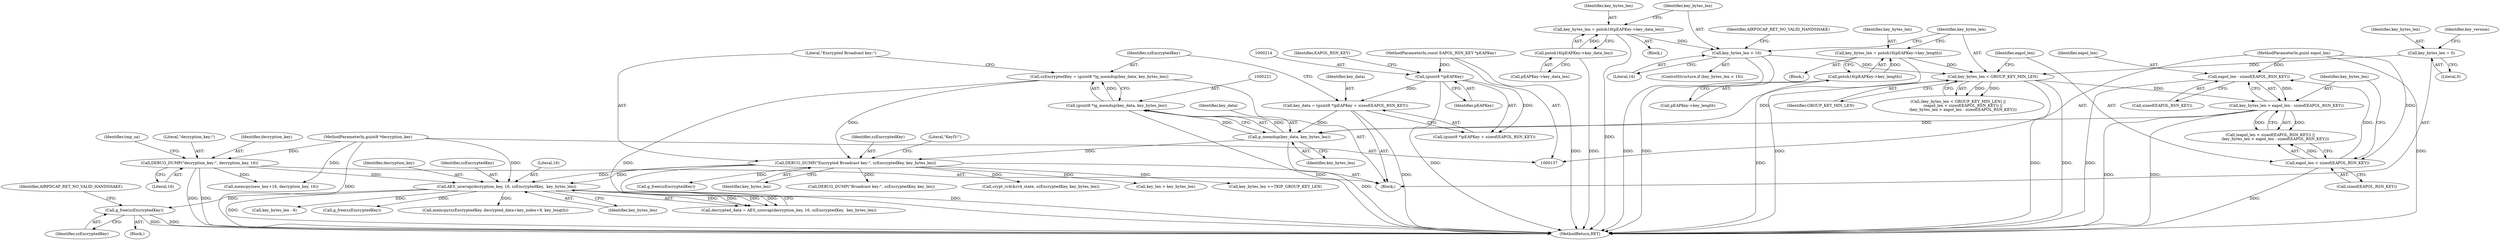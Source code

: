 digraph "0_wireshark_b6d838eebf4456192360654092e5587c5207f185@pointer" {
"1000431" [label="(Call,g_free(szEncryptedKey))"];
"1000320" [label="(Call,AES_unwrap(decryption_key, 16, szEncryptedKey,  key_bytes_len))"];
"1000235" [label="(Call,DEBUG_DUMP(\"decryption_key:\", decryption_key, 16))"];
"1000139" [label="(MethodParameterIn,guint8 *decryption_key)"];
"1000225" [label="(Call,DEBUG_DUMP(\"Encrypted Broadcast key:\", szEncryptedKey, key_bytes_len))"];
"1000218" [label="(Call,szEncryptedKey = (guint8 *)g_memdup(key_data, key_bytes_len))"];
"1000220" [label="(Call,(guint8 *)g_memdup(key_data, key_bytes_len))"];
"1000222" [label="(Call,g_memdup(key_data, key_bytes_len))"];
"1000210" [label="(Call,key_data = (guint8 *)pEAPKey + sizeof(EAPOL_RSN_KEY))"];
"1000213" [label="(Call,(guint8 *)pEAPKey)"];
"1000138" [label="(MethodParameterIn,const EAPOL_RSN_KEY *pEAPKey)"];
"1000193" [label="(Call,key_bytes_len < GROUP_KEY_MIN_LEN)"];
"1000185" [label="(Call,key_bytes_len < 16)"];
"1000178" [label="(Call,key_bytes_len = pntoh16(pEAPKey->key_data_len))"];
"1000180" [label="(Call,pntoh16(pEAPKey->key_data_len))"];
"1000166" [label="(Call,key_bytes_len = pntoh16(pEAPKey->key_length))"];
"1000168" [label="(Call,pntoh16(pEAPKey->key_length))"];
"1000147" [label="(Call,key_bytes_len = 0)"];
"1000201" [label="(Call,key_bytes_len > eapol_len - sizeof(EAPOL_RSN_KEY))"];
"1000203" [label="(Call,eapol_len - sizeof(EAPOL_RSN_KEY))"];
"1000197" [label="(Call,eapol_len < sizeof(EAPOL_RSN_KEY))"];
"1000141" [label="(MethodParameterIn,guint eapol_len)"];
"1000139" [label="(MethodParameterIn,guint8 *decryption_key)"];
"1000166" [label="(Call,key_bytes_len = pntoh16(pEAPKey->key_length))"];
"1000197" [label="(Call,eapol_len < sizeof(EAPOL_RSN_KEY))"];
"1000198" [label="(Identifier,eapol_len)"];
"1000196" [label="(Call,(eapol_len < sizeof(EAPOL_RSN_KEY)) ||\n        (key_bytes_len > eapol_len - sizeof(EAPOL_RSN_KEY)))"];
"1000224" [label="(Identifier,key_bytes_len)"];
"1000321" [label="(Identifier,decryption_key)"];
"1000220" [label="(Call,(guint8 *)g_memdup(key_data, key_bytes_len))"];
"1000186" [label="(Identifier,key_bytes_len)"];
"1000335" [label="(Call,key_bytes_len - 6)"];
"1000177" [label="(Block,)"];
"1000223" [label="(Identifier,key_data)"];
"1000212" [label="(Call,(guint8 *)pEAPKey + sizeof(EAPOL_RSN_KEY))"];
"1000194" [label="(Identifier,key_bytes_len)"];
"1000215" [label="(Identifier,pEAPKey)"];
"1000222" [label="(Call,g_memdup(key_data, key_bytes_len))"];
"1000167" [label="(Identifier,key_bytes_len)"];
"1000180" [label="(Call,pntoh16(pEAPKey->key_data_len))"];
"1000303" [label="(Call,crypt_rc4(&rc4_state, szEncryptedKey, key_bytes_len))"];
"1000225" [label="(Call,DEBUG_DUMP(\"Encrypted Broadcast key:\", szEncryptedKey, key_bytes_len))"];
"1000205" [label="(Call,sizeof(EAPOL_RSN_KEY))"];
"1000213" [label="(Call,(guint8 *)pEAPKey)"];
"1000204" [label="(Identifier,eapol_len)"];
"1000141" [label="(MethodParameterIn,guint eapol_len)"];
"1000323" [label="(Identifier,szEncryptedKey)"];
"1000485" [label="(Call,key_len > key_bytes_len)"];
"1000210" [label="(Call,key_data = (guint8 *)pEAPKey + sizeof(EAPOL_RSN_KEY))"];
"1000181" [label="(Call,pEAPKey->key_data_len)"];
"1000535" [label="(MethodReturn,RET)"];
"1000165" [label="(Block,)"];
"1000432" [label="(Identifier,szEncryptedKey)"];
"1000219" [label="(Identifier,szEncryptedKey)"];
"1000142" [label="(Block,)"];
"1000184" [label="(ControlStructure,if (key_bytes_len < 16))"];
"1000190" [label="(Identifier,AIRPDCAP_RET_NO_VALID_HANDSHAKE)"];
"1000271" [label="(Call,key_bytes_len >=TKIP_GROUP_KEY_LEN)"];
"1000138" [label="(MethodParameterIn,const EAPOL_RSN_KEY *pEAPKey)"];
"1000147" [label="(Call,key_bytes_len = 0)"];
"1000169" [label="(Call,pEAPKey->key_length)"];
"1000148" [label="(Identifier,key_bytes_len)"];
"1000203" [label="(Call,eapol_len - sizeof(EAPOL_RSN_KEY))"];
"1000320" [label="(Call,AES_unwrap(decryption_key, 16, szEncryptedKey,  key_bytes_len))"];
"1000230" [label="(Literal,\"KeyIV:\")"];
"1000211" [label="(Identifier,key_data)"];
"1000237" [label="(Identifier,decryption_key)"];
"1000217" [label="(Identifier,EAPOL_RSN_KEY)"];
"1000178" [label="(Call,key_bytes_len = pntoh16(pEAPKey->key_data_len))"];
"1000240" [label="(Identifier,tmp_sa)"];
"1000489" [label="(Call,g_free(szEncryptedKey))"];
"1000187" [label="(Literal,16)"];
"1000168" [label="(Call,pntoh16(pEAPKey->key_length))"];
"1000322" [label="(Literal,16)"];
"1000235" [label="(Call,DEBUG_DUMP(\"decryption_key:\", decryption_key, 16))"];
"1000227" [label="(Identifier,szEncryptedKey)"];
"1000228" [label="(Identifier,key_bytes_len)"];
"1000428" [label="(Block,)"];
"1000282" [label="(Call,memcpy(new_key+16, decryption_key, 16))"];
"1000149" [label="(Literal,0)"];
"1000202" [label="(Identifier,key_bytes_len)"];
"1000493" [label="(Call,DEBUG_DUMP(\"Broadcast key:\", szEncryptedKey, key_len))"];
"1000195" [label="(Identifier,GROUP_KEY_MIN_LEN)"];
"1000238" [label="(Literal,16)"];
"1000434" [label="(Identifier,AIRPDCAP_RET_NO_VALID_HANDSHAKE)"];
"1000201" [label="(Call,key_bytes_len > eapol_len - sizeof(EAPOL_RSN_KEY))"];
"1000226" [label="(Literal,\"Encrypted Broadcast key:\")"];
"1000179" [label="(Identifier,key_bytes_len)"];
"1000154" [label="(Identifier,key_version)"];
"1000192" [label="(Call,(key_bytes_len < GROUP_KEY_MIN_LEN) ||\n        (eapol_len < sizeof(EAPOL_RSN_KEY)) ||\n        (key_bytes_len > eapol_len - sizeof(EAPOL_RSN_KEY)))"];
"1000447" [label="(Call,g_free(szEncryptedKey))"];
"1000218" [label="(Call,szEncryptedKey = (guint8 *)g_memdup(key_data, key_bytes_len))"];
"1000431" [label="(Call,g_free(szEncryptedKey))"];
"1000185" [label="(Call,key_bytes_len < 16)"];
"1000199" [label="(Call,sizeof(EAPOL_RSN_KEY))"];
"1000193" [label="(Call,key_bytes_len < GROUP_KEY_MIN_LEN)"];
"1000236" [label="(Literal,\"decryption_key:\")"];
"1000435" [label="(Call,memcpy(szEncryptedKey, decrypted_data+key_index+8, key_length))"];
"1000324" [label="(Identifier,key_bytes_len)"];
"1000318" [label="(Call,decrypted_data = AES_unwrap(decryption_key, 16, szEncryptedKey,  key_bytes_len))"];
"1000431" -> "1000428"  [label="AST: "];
"1000431" -> "1000432"  [label="CFG: "];
"1000432" -> "1000431"  [label="AST: "];
"1000434" -> "1000431"  [label="CFG: "];
"1000431" -> "1000535"  [label="DDG: "];
"1000431" -> "1000535"  [label="DDG: "];
"1000320" -> "1000431"  [label="DDG: "];
"1000320" -> "1000318"  [label="AST: "];
"1000320" -> "1000324"  [label="CFG: "];
"1000321" -> "1000320"  [label="AST: "];
"1000322" -> "1000320"  [label="AST: "];
"1000323" -> "1000320"  [label="AST: "];
"1000324" -> "1000320"  [label="AST: "];
"1000318" -> "1000320"  [label="CFG: "];
"1000320" -> "1000535"  [label="DDG: "];
"1000320" -> "1000318"  [label="DDG: "];
"1000320" -> "1000318"  [label="DDG: "];
"1000320" -> "1000318"  [label="DDG: "];
"1000320" -> "1000318"  [label="DDG: "];
"1000235" -> "1000320"  [label="DDG: "];
"1000139" -> "1000320"  [label="DDG: "];
"1000225" -> "1000320"  [label="DDG: "];
"1000225" -> "1000320"  [label="DDG: "];
"1000320" -> "1000335"  [label="DDG: "];
"1000320" -> "1000435"  [label="DDG: "];
"1000320" -> "1000447"  [label="DDG: "];
"1000235" -> "1000142"  [label="AST: "];
"1000235" -> "1000238"  [label="CFG: "];
"1000236" -> "1000235"  [label="AST: "];
"1000237" -> "1000235"  [label="AST: "];
"1000238" -> "1000235"  [label="AST: "];
"1000240" -> "1000235"  [label="CFG: "];
"1000235" -> "1000535"  [label="DDG: "];
"1000235" -> "1000535"  [label="DDG: "];
"1000139" -> "1000235"  [label="DDG: "];
"1000235" -> "1000282"  [label="DDG: "];
"1000139" -> "1000137"  [label="AST: "];
"1000139" -> "1000535"  [label="DDG: "];
"1000139" -> "1000282"  [label="DDG: "];
"1000225" -> "1000142"  [label="AST: "];
"1000225" -> "1000228"  [label="CFG: "];
"1000226" -> "1000225"  [label="AST: "];
"1000227" -> "1000225"  [label="AST: "];
"1000228" -> "1000225"  [label="AST: "];
"1000230" -> "1000225"  [label="CFG: "];
"1000225" -> "1000535"  [label="DDG: "];
"1000218" -> "1000225"  [label="DDG: "];
"1000222" -> "1000225"  [label="DDG: "];
"1000225" -> "1000271"  [label="DDG: "];
"1000225" -> "1000303"  [label="DDG: "];
"1000225" -> "1000485"  [label="DDG: "];
"1000225" -> "1000489"  [label="DDG: "];
"1000225" -> "1000493"  [label="DDG: "];
"1000218" -> "1000142"  [label="AST: "];
"1000218" -> "1000220"  [label="CFG: "];
"1000219" -> "1000218"  [label="AST: "];
"1000220" -> "1000218"  [label="AST: "];
"1000226" -> "1000218"  [label="CFG: "];
"1000218" -> "1000535"  [label="DDG: "];
"1000220" -> "1000218"  [label="DDG: "];
"1000220" -> "1000222"  [label="CFG: "];
"1000221" -> "1000220"  [label="AST: "];
"1000222" -> "1000220"  [label="AST: "];
"1000220" -> "1000535"  [label="DDG: "];
"1000222" -> "1000220"  [label="DDG: "];
"1000222" -> "1000220"  [label="DDG: "];
"1000222" -> "1000224"  [label="CFG: "];
"1000223" -> "1000222"  [label="AST: "];
"1000224" -> "1000222"  [label="AST: "];
"1000222" -> "1000535"  [label="DDG: "];
"1000210" -> "1000222"  [label="DDG: "];
"1000193" -> "1000222"  [label="DDG: "];
"1000201" -> "1000222"  [label="DDG: "];
"1000210" -> "1000142"  [label="AST: "];
"1000210" -> "1000212"  [label="CFG: "];
"1000211" -> "1000210"  [label="AST: "];
"1000212" -> "1000210"  [label="AST: "];
"1000219" -> "1000210"  [label="CFG: "];
"1000210" -> "1000535"  [label="DDG: "];
"1000213" -> "1000210"  [label="DDG: "];
"1000213" -> "1000212"  [label="AST: "];
"1000213" -> "1000215"  [label="CFG: "];
"1000214" -> "1000213"  [label="AST: "];
"1000215" -> "1000213"  [label="AST: "];
"1000217" -> "1000213"  [label="CFG: "];
"1000213" -> "1000535"  [label="DDG: "];
"1000213" -> "1000212"  [label="DDG: "];
"1000138" -> "1000213"  [label="DDG: "];
"1000138" -> "1000137"  [label="AST: "];
"1000138" -> "1000535"  [label="DDG: "];
"1000193" -> "1000192"  [label="AST: "];
"1000193" -> "1000195"  [label="CFG: "];
"1000194" -> "1000193"  [label="AST: "];
"1000195" -> "1000193"  [label="AST: "];
"1000198" -> "1000193"  [label="CFG: "];
"1000192" -> "1000193"  [label="CFG: "];
"1000193" -> "1000535"  [label="DDG: "];
"1000193" -> "1000535"  [label="DDG: "];
"1000193" -> "1000192"  [label="DDG: "];
"1000193" -> "1000192"  [label="DDG: "];
"1000185" -> "1000193"  [label="DDG: "];
"1000166" -> "1000193"  [label="DDG: "];
"1000147" -> "1000193"  [label="DDG: "];
"1000193" -> "1000201"  [label="DDG: "];
"1000185" -> "1000184"  [label="AST: "];
"1000185" -> "1000187"  [label="CFG: "];
"1000186" -> "1000185"  [label="AST: "];
"1000187" -> "1000185"  [label="AST: "];
"1000190" -> "1000185"  [label="CFG: "];
"1000194" -> "1000185"  [label="CFG: "];
"1000185" -> "1000535"  [label="DDG: "];
"1000185" -> "1000535"  [label="DDG: "];
"1000178" -> "1000185"  [label="DDG: "];
"1000178" -> "1000177"  [label="AST: "];
"1000178" -> "1000180"  [label="CFG: "];
"1000179" -> "1000178"  [label="AST: "];
"1000180" -> "1000178"  [label="AST: "];
"1000186" -> "1000178"  [label="CFG: "];
"1000178" -> "1000535"  [label="DDG: "];
"1000180" -> "1000178"  [label="DDG: "];
"1000180" -> "1000181"  [label="CFG: "];
"1000181" -> "1000180"  [label="AST: "];
"1000180" -> "1000535"  [label="DDG: "];
"1000166" -> "1000165"  [label="AST: "];
"1000166" -> "1000168"  [label="CFG: "];
"1000167" -> "1000166"  [label="AST: "];
"1000168" -> "1000166"  [label="AST: "];
"1000194" -> "1000166"  [label="CFG: "];
"1000166" -> "1000535"  [label="DDG: "];
"1000168" -> "1000166"  [label="DDG: "];
"1000168" -> "1000169"  [label="CFG: "];
"1000169" -> "1000168"  [label="AST: "];
"1000168" -> "1000535"  [label="DDG: "];
"1000147" -> "1000142"  [label="AST: "];
"1000147" -> "1000149"  [label="CFG: "];
"1000148" -> "1000147"  [label="AST: "];
"1000149" -> "1000147"  [label="AST: "];
"1000154" -> "1000147"  [label="CFG: "];
"1000201" -> "1000196"  [label="AST: "];
"1000201" -> "1000203"  [label="CFG: "];
"1000202" -> "1000201"  [label="AST: "];
"1000203" -> "1000201"  [label="AST: "];
"1000196" -> "1000201"  [label="CFG: "];
"1000201" -> "1000535"  [label="DDG: "];
"1000201" -> "1000535"  [label="DDG: "];
"1000201" -> "1000196"  [label="DDG: "];
"1000201" -> "1000196"  [label="DDG: "];
"1000203" -> "1000201"  [label="DDG: "];
"1000203" -> "1000205"  [label="CFG: "];
"1000204" -> "1000203"  [label="AST: "];
"1000205" -> "1000203"  [label="AST: "];
"1000203" -> "1000535"  [label="DDG: "];
"1000197" -> "1000203"  [label="DDG: "];
"1000141" -> "1000203"  [label="DDG: "];
"1000197" -> "1000196"  [label="AST: "];
"1000197" -> "1000199"  [label="CFG: "];
"1000198" -> "1000197"  [label="AST: "];
"1000199" -> "1000197"  [label="AST: "];
"1000202" -> "1000197"  [label="CFG: "];
"1000196" -> "1000197"  [label="CFG: "];
"1000197" -> "1000535"  [label="DDG: "];
"1000197" -> "1000196"  [label="DDG: "];
"1000141" -> "1000197"  [label="DDG: "];
"1000141" -> "1000137"  [label="AST: "];
"1000141" -> "1000535"  [label="DDG: "];
}
